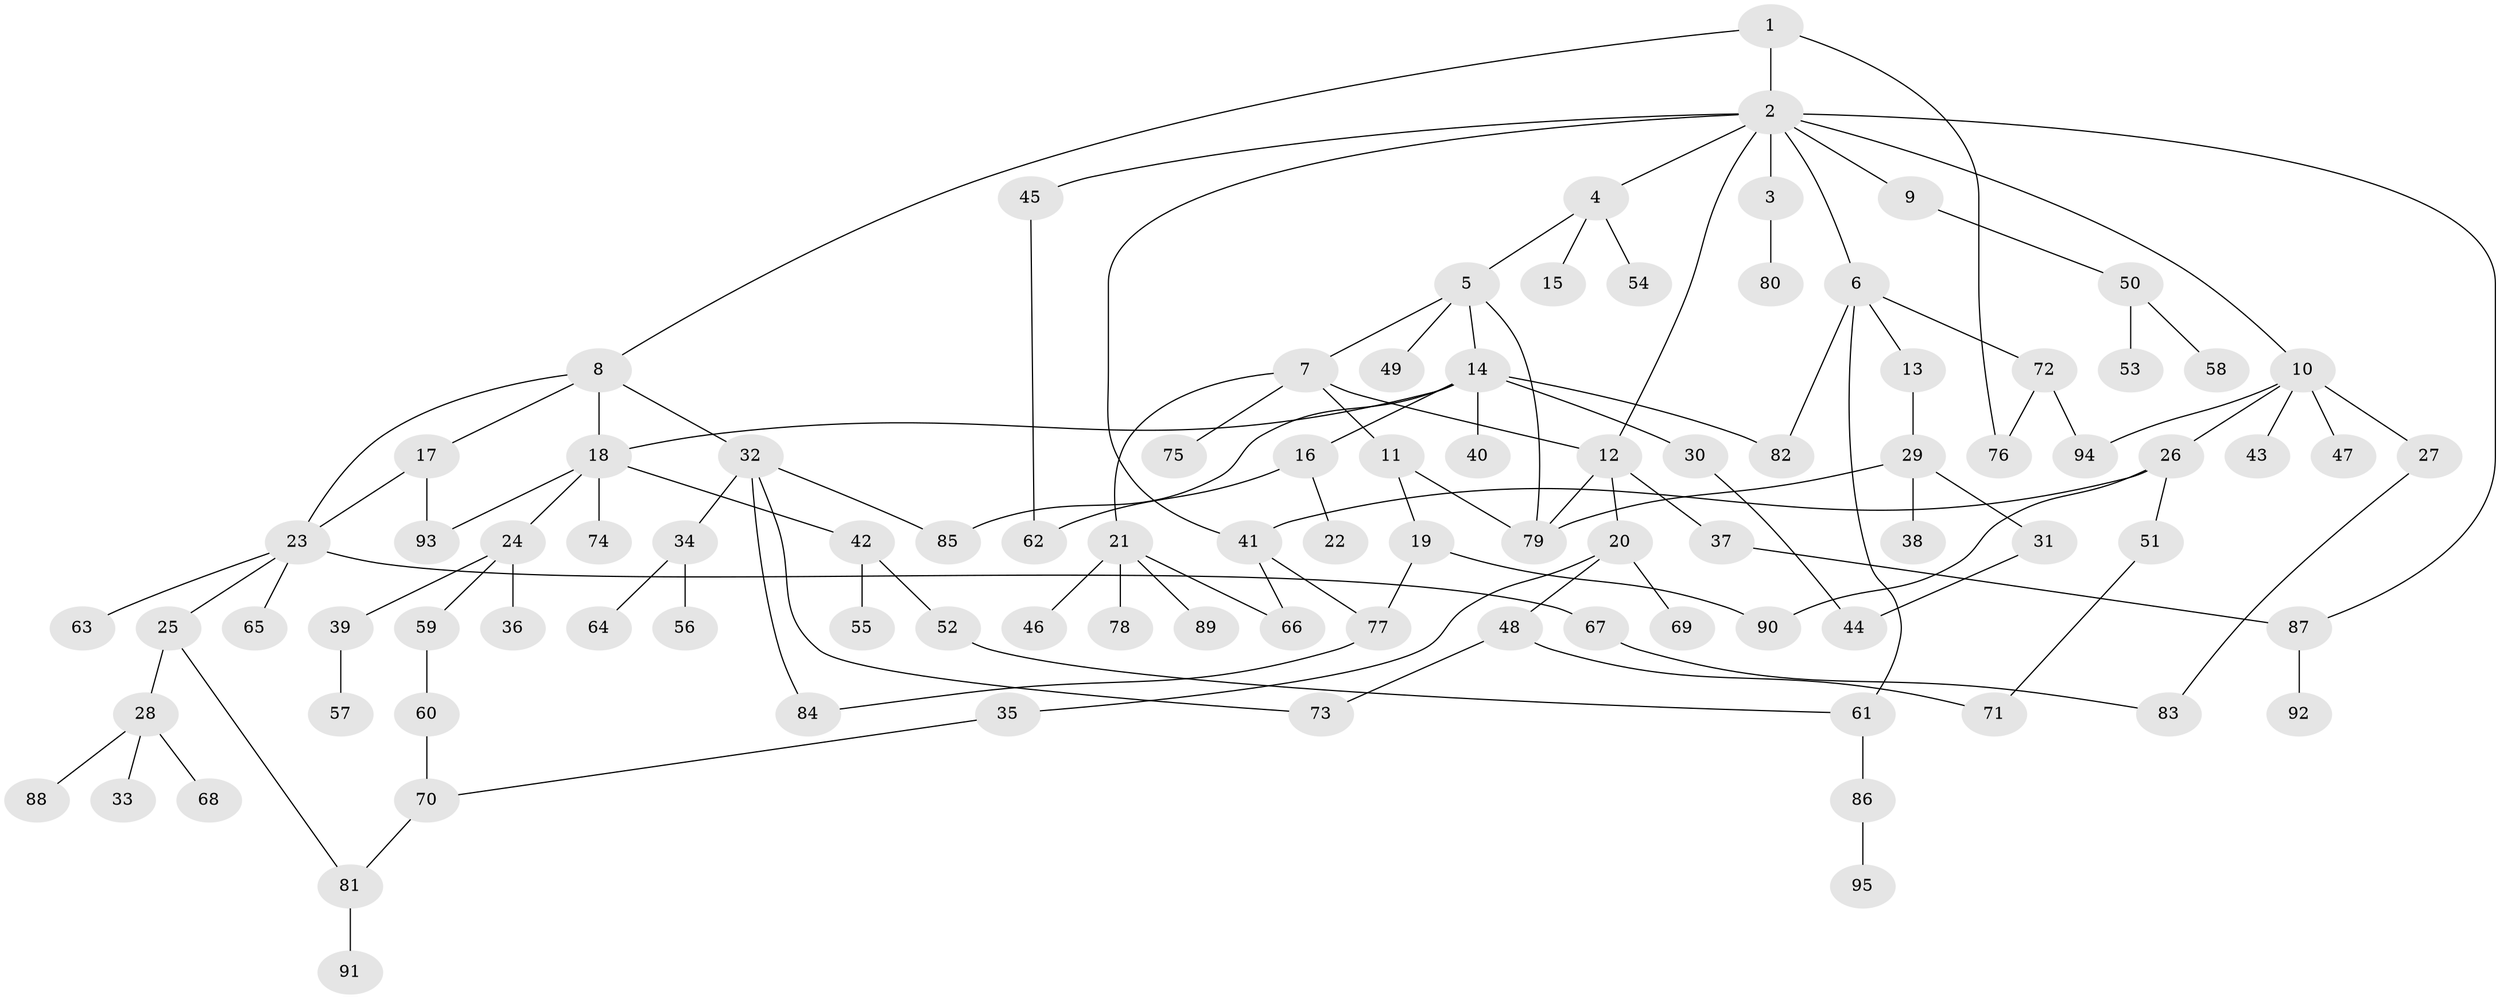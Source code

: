 // Generated by graph-tools (version 1.1) at 2025/00/03/09/25 03:00:56]
// undirected, 95 vertices, 119 edges
graph export_dot {
graph [start="1"]
  node [color=gray90,style=filled];
  1;
  2;
  3;
  4;
  5;
  6;
  7;
  8;
  9;
  10;
  11;
  12;
  13;
  14;
  15;
  16;
  17;
  18;
  19;
  20;
  21;
  22;
  23;
  24;
  25;
  26;
  27;
  28;
  29;
  30;
  31;
  32;
  33;
  34;
  35;
  36;
  37;
  38;
  39;
  40;
  41;
  42;
  43;
  44;
  45;
  46;
  47;
  48;
  49;
  50;
  51;
  52;
  53;
  54;
  55;
  56;
  57;
  58;
  59;
  60;
  61;
  62;
  63;
  64;
  65;
  66;
  67;
  68;
  69;
  70;
  71;
  72;
  73;
  74;
  75;
  76;
  77;
  78;
  79;
  80;
  81;
  82;
  83;
  84;
  85;
  86;
  87;
  88;
  89;
  90;
  91;
  92;
  93;
  94;
  95;
  1 -- 2;
  1 -- 8;
  1 -- 76;
  2 -- 3;
  2 -- 4;
  2 -- 6;
  2 -- 9;
  2 -- 10;
  2 -- 12;
  2 -- 45;
  2 -- 87;
  2 -- 41;
  3 -- 80;
  4 -- 5;
  4 -- 15;
  4 -- 54;
  5 -- 7;
  5 -- 14;
  5 -- 49;
  5 -- 79;
  6 -- 13;
  6 -- 61;
  6 -- 72;
  6 -- 82;
  7 -- 11;
  7 -- 21;
  7 -- 75;
  7 -- 12;
  8 -- 17;
  8 -- 32;
  8 -- 23;
  8 -- 18;
  9 -- 50;
  10 -- 26;
  10 -- 27;
  10 -- 43;
  10 -- 47;
  10 -- 94;
  11 -- 19;
  11 -- 79;
  12 -- 20;
  12 -- 37;
  12 -- 79;
  13 -- 29;
  14 -- 16;
  14 -- 18;
  14 -- 30;
  14 -- 40;
  14 -- 85;
  14 -- 82;
  16 -- 22;
  16 -- 62;
  17 -- 23;
  17 -- 93;
  18 -- 24;
  18 -- 42;
  18 -- 74;
  18 -- 93;
  19 -- 77;
  19 -- 90;
  20 -- 35;
  20 -- 48;
  20 -- 69;
  21 -- 46;
  21 -- 66;
  21 -- 78;
  21 -- 89;
  23 -- 25;
  23 -- 63;
  23 -- 65;
  23 -- 67;
  24 -- 36;
  24 -- 39;
  24 -- 59;
  25 -- 28;
  25 -- 81;
  26 -- 41;
  26 -- 51;
  26 -- 90;
  27 -- 83;
  28 -- 33;
  28 -- 68;
  28 -- 88;
  29 -- 31;
  29 -- 38;
  29 -- 79;
  30 -- 44;
  31 -- 44;
  32 -- 34;
  32 -- 73;
  32 -- 84;
  32 -- 85;
  34 -- 56;
  34 -- 64;
  35 -- 70;
  37 -- 87;
  39 -- 57;
  41 -- 77;
  41 -- 66;
  42 -- 52;
  42 -- 55;
  45 -- 62;
  48 -- 71;
  48 -- 73;
  50 -- 53;
  50 -- 58;
  51 -- 71;
  52 -- 61;
  59 -- 60;
  60 -- 70;
  61 -- 86;
  67 -- 83;
  70 -- 81;
  72 -- 76;
  72 -- 94;
  77 -- 84;
  81 -- 91;
  86 -- 95;
  87 -- 92;
}
